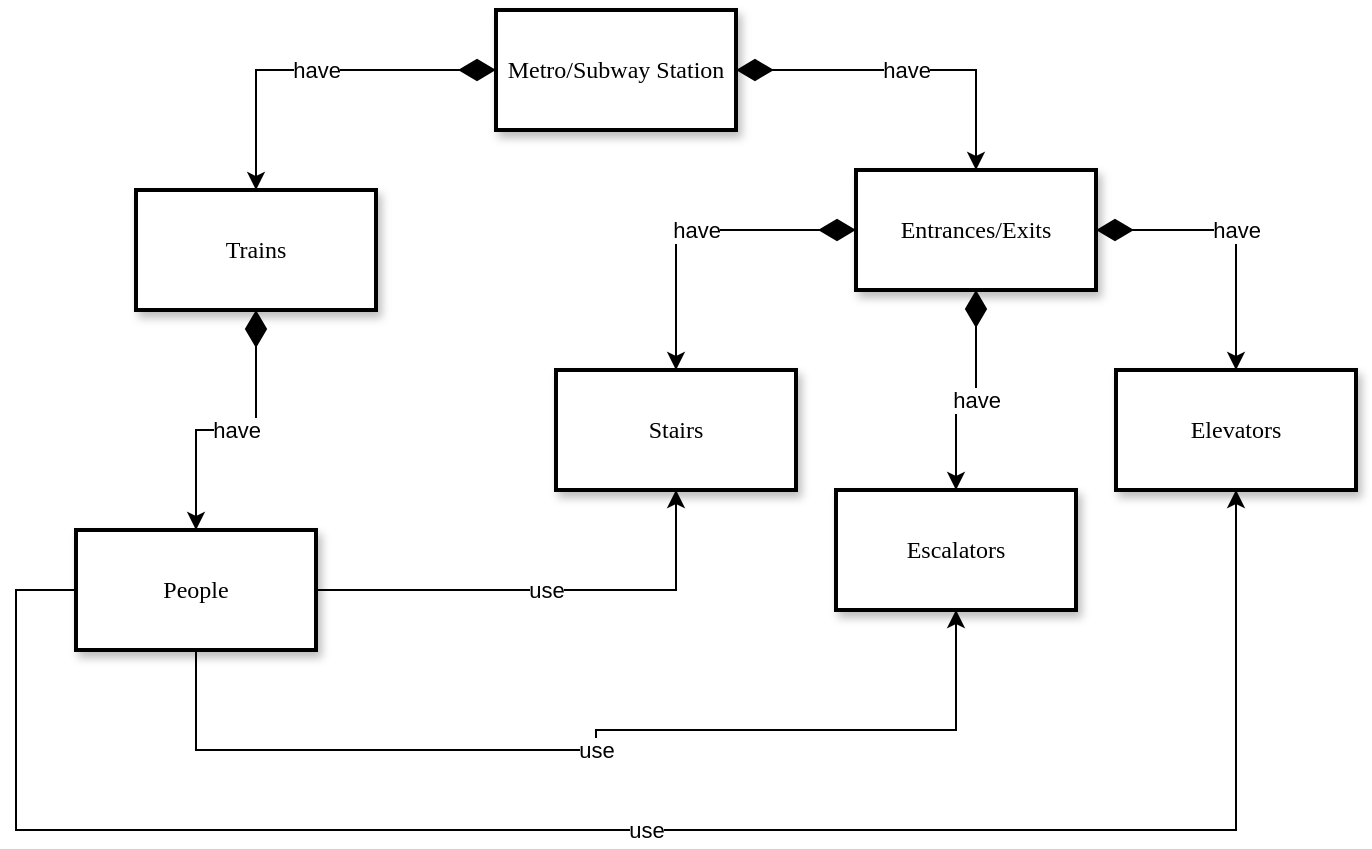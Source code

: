 <mxfile version="11.3.0" type="device" pages="1"><diagram name="Page-1" id="10a91c8b-09ff-31b1-d368-03940ed4cc9e"><mxGraphModel dx="772" dy="510" grid="1" gridSize="10" guides="1" tooltips="1" connect="1" arrows="1" fold="1" page="1" pageScale="1" pageWidth="1100" pageHeight="850" background="#ffffff" math="0" shadow="0"><root><mxCell id="0"/><mxCell id="1" parent="0"/><mxCell id="h7fL_5ZkT4zNZ2n5wr5--7" value="have" style="edgeStyle=orthogonalEdgeStyle;rounded=0;orthogonalLoop=1;jettySize=auto;html=1;startArrow=diamondThin;startFill=1;endSize=6;endArrow=classic;endFill=1;startSize=16;" edge="1" parent="1" source="62893188c0fa7362-11" target="h7fL_5ZkT4zNZ2n5wr5--1"><mxGeometry relative="1" as="geometry"/></mxCell><mxCell id="h7fL_5ZkT4zNZ2n5wr5--8" value="have" style="edgeStyle=orthogonalEdgeStyle;rounded=0;orthogonalLoop=1;jettySize=auto;html=1;entryX=0.5;entryY=0;entryDx=0;entryDy=0;startArrow=diamondThin;startFill=1;startSize=16;endArrow=classic;endFill=1;endSize=6;" edge="1" parent="1" source="62893188c0fa7362-11" target="h7fL_5ZkT4zNZ2n5wr5--2"><mxGeometry relative="1" as="geometry"/></mxCell><mxCell id="62893188c0fa7362-11" value="&lt;span&gt;Metro/Subway Station&lt;/span&gt;" style="whiteSpace=wrap;html=1;rounded=0;shadow=1;labelBackgroundColor=none;strokeColor=#000000;strokeWidth=2;fillColor=#ffffff;fontFamily=Verdana;fontSize=12;fontColor=#000000;align=center;" parent="1" vertex="1"><mxGeometry x="460" y="80" width="120" height="60" as="geometry"/></mxCell><mxCell id="h7fL_5ZkT4zNZ2n5wr5--12" value="have" style="edgeStyle=orthogonalEdgeStyle;rounded=0;orthogonalLoop=1;jettySize=auto;html=1;startArrow=diamondThin;startFill=1;startSize=16;endArrow=classic;endFill=1;endSize=6;" edge="1" parent="1" source="h7fL_5ZkT4zNZ2n5wr5--1" target="h7fL_5ZkT4zNZ2n5wr5--6"><mxGeometry relative="1" as="geometry"/></mxCell><mxCell id="h7fL_5ZkT4zNZ2n5wr5--1" value="&lt;span&gt;Trains&lt;/span&gt;" style="whiteSpace=wrap;html=1;rounded=0;shadow=1;labelBackgroundColor=none;strokeColor=#000000;strokeWidth=2;fillColor=#ffffff;fontFamily=Verdana;fontSize=12;fontColor=#000000;align=center;" vertex="1" parent="1"><mxGeometry x="280" y="170" width="120" height="60" as="geometry"/></mxCell><mxCell id="h7fL_5ZkT4zNZ2n5wr5--9" value="have" style="edgeStyle=orthogonalEdgeStyle;rounded=0;orthogonalLoop=1;jettySize=auto;html=1;entryX=0.5;entryY=0;entryDx=0;entryDy=0;startArrow=diamondThin;startFill=1;startSize=16;endArrow=classic;endFill=1;endSize=6;" edge="1" parent="1" source="h7fL_5ZkT4zNZ2n5wr5--2" target="h7fL_5ZkT4zNZ2n5wr5--3"><mxGeometry relative="1" as="geometry"/></mxCell><mxCell id="h7fL_5ZkT4zNZ2n5wr5--10" value="have" style="edgeStyle=orthogonalEdgeStyle;rounded=0;orthogonalLoop=1;jettySize=auto;html=1;startArrow=diamondThin;startFill=1;startSize=16;endArrow=classic;endFill=1;endSize=6;" edge="1" parent="1" source="h7fL_5ZkT4zNZ2n5wr5--2" target="h7fL_5ZkT4zNZ2n5wr5--4"><mxGeometry relative="1" as="geometry"/></mxCell><mxCell id="h7fL_5ZkT4zNZ2n5wr5--11" value="have" style="edgeStyle=orthogonalEdgeStyle;rounded=0;orthogonalLoop=1;jettySize=auto;html=1;startArrow=diamondThin;startFill=1;startSize=16;endArrow=classic;endFill=1;endSize=6;" edge="1" parent="1" source="h7fL_5ZkT4zNZ2n5wr5--2" target="h7fL_5ZkT4zNZ2n5wr5--5"><mxGeometry relative="1" as="geometry"/></mxCell><mxCell id="h7fL_5ZkT4zNZ2n5wr5--2" value="&lt;span&gt;Entrances/Exits&lt;/span&gt;" style="whiteSpace=wrap;html=1;rounded=0;shadow=1;labelBackgroundColor=none;strokeColor=#000000;strokeWidth=2;fillColor=#ffffff;fontFamily=Verdana;fontSize=12;fontColor=#000000;align=center;" vertex="1" parent="1"><mxGeometry x="640" y="160" width="120" height="60" as="geometry"/></mxCell><mxCell id="h7fL_5ZkT4zNZ2n5wr5--3" value="&lt;span&gt;Stairs&lt;/span&gt;" style="whiteSpace=wrap;html=1;rounded=0;shadow=1;labelBackgroundColor=none;strokeColor=#000000;strokeWidth=2;fillColor=#ffffff;fontFamily=Verdana;fontSize=12;fontColor=#000000;align=center;" vertex="1" parent="1"><mxGeometry x="490" y="260" width="120" height="60" as="geometry"/></mxCell><mxCell id="h7fL_5ZkT4zNZ2n5wr5--4" value="&lt;span&gt;Escalators&lt;/span&gt;" style="whiteSpace=wrap;html=1;rounded=0;shadow=1;labelBackgroundColor=none;strokeColor=#000000;strokeWidth=2;fillColor=#ffffff;fontFamily=Verdana;fontSize=12;fontColor=#000000;align=center;" vertex="1" parent="1"><mxGeometry x="630" y="320" width="120" height="60" as="geometry"/></mxCell><mxCell id="h7fL_5ZkT4zNZ2n5wr5--5" value="&lt;span&gt;Elevators&lt;/span&gt;" style="whiteSpace=wrap;html=1;rounded=0;shadow=1;labelBackgroundColor=none;strokeColor=#000000;strokeWidth=2;fillColor=#ffffff;fontFamily=Verdana;fontSize=12;fontColor=#000000;align=center;" vertex="1" parent="1"><mxGeometry x="770" y="260" width="120" height="60" as="geometry"/></mxCell><mxCell id="h7fL_5ZkT4zNZ2n5wr5--13" value="use" style="edgeStyle=orthogonalEdgeStyle;rounded=0;orthogonalLoop=1;jettySize=auto;html=1;startArrow=none;startFill=0;startSize=16;endArrow=classic;endFill=1;endSize=6;entryX=0.5;entryY=1;entryDx=0;entryDy=0;" edge="1" parent="1" source="h7fL_5ZkT4zNZ2n5wr5--6" target="h7fL_5ZkT4zNZ2n5wr5--3"><mxGeometry relative="1" as="geometry"><mxPoint x="550" y="330" as="targetPoint"/></mxGeometry></mxCell><mxCell id="h7fL_5ZkT4zNZ2n5wr5--14" value="use" style="edgeStyle=orthogonalEdgeStyle;rounded=0;orthogonalLoop=1;jettySize=auto;html=1;entryX=0.5;entryY=1;entryDx=0;entryDy=0;startArrow=none;startFill=0;startSize=16;endArrow=classic;endFill=1;endSize=6;" edge="1" parent="1" source="h7fL_5ZkT4zNZ2n5wr5--6" target="h7fL_5ZkT4zNZ2n5wr5--4"><mxGeometry relative="1" as="geometry"><Array as="points"><mxPoint x="310" y="450"/><mxPoint x="510" y="450"/><mxPoint x="510" y="440"/><mxPoint x="690" y="440"/></Array></mxGeometry></mxCell><mxCell id="h7fL_5ZkT4zNZ2n5wr5--15" value="use" style="edgeStyle=orthogonalEdgeStyle;rounded=0;orthogonalLoop=1;jettySize=auto;html=1;startArrow=none;startFill=0;startSize=16;endArrow=classic;endFill=1;endSize=6;exitX=0;exitY=0.5;exitDx=0;exitDy=0;entryX=0.5;entryY=1;entryDx=0;entryDy=0;" edge="1" parent="1" source="h7fL_5ZkT4zNZ2n5wr5--6" target="h7fL_5ZkT4zNZ2n5wr5--5"><mxGeometry relative="1" as="geometry"><mxPoint x="830" y="332" as="targetPoint"/><Array as="points"><mxPoint x="220" y="370"/><mxPoint x="220" y="490"/><mxPoint x="830" y="490"/></Array></mxGeometry></mxCell><mxCell id="h7fL_5ZkT4zNZ2n5wr5--6" value="&lt;span&gt;People&lt;/span&gt;" style="whiteSpace=wrap;html=1;rounded=0;shadow=1;labelBackgroundColor=none;strokeColor=#000000;strokeWidth=2;fillColor=#ffffff;fontFamily=Verdana;fontSize=12;fontColor=#000000;align=center;" vertex="1" parent="1"><mxGeometry x="250" y="340" width="120" height="60" as="geometry"/></mxCell></root></mxGraphModel></diagram></mxfile>